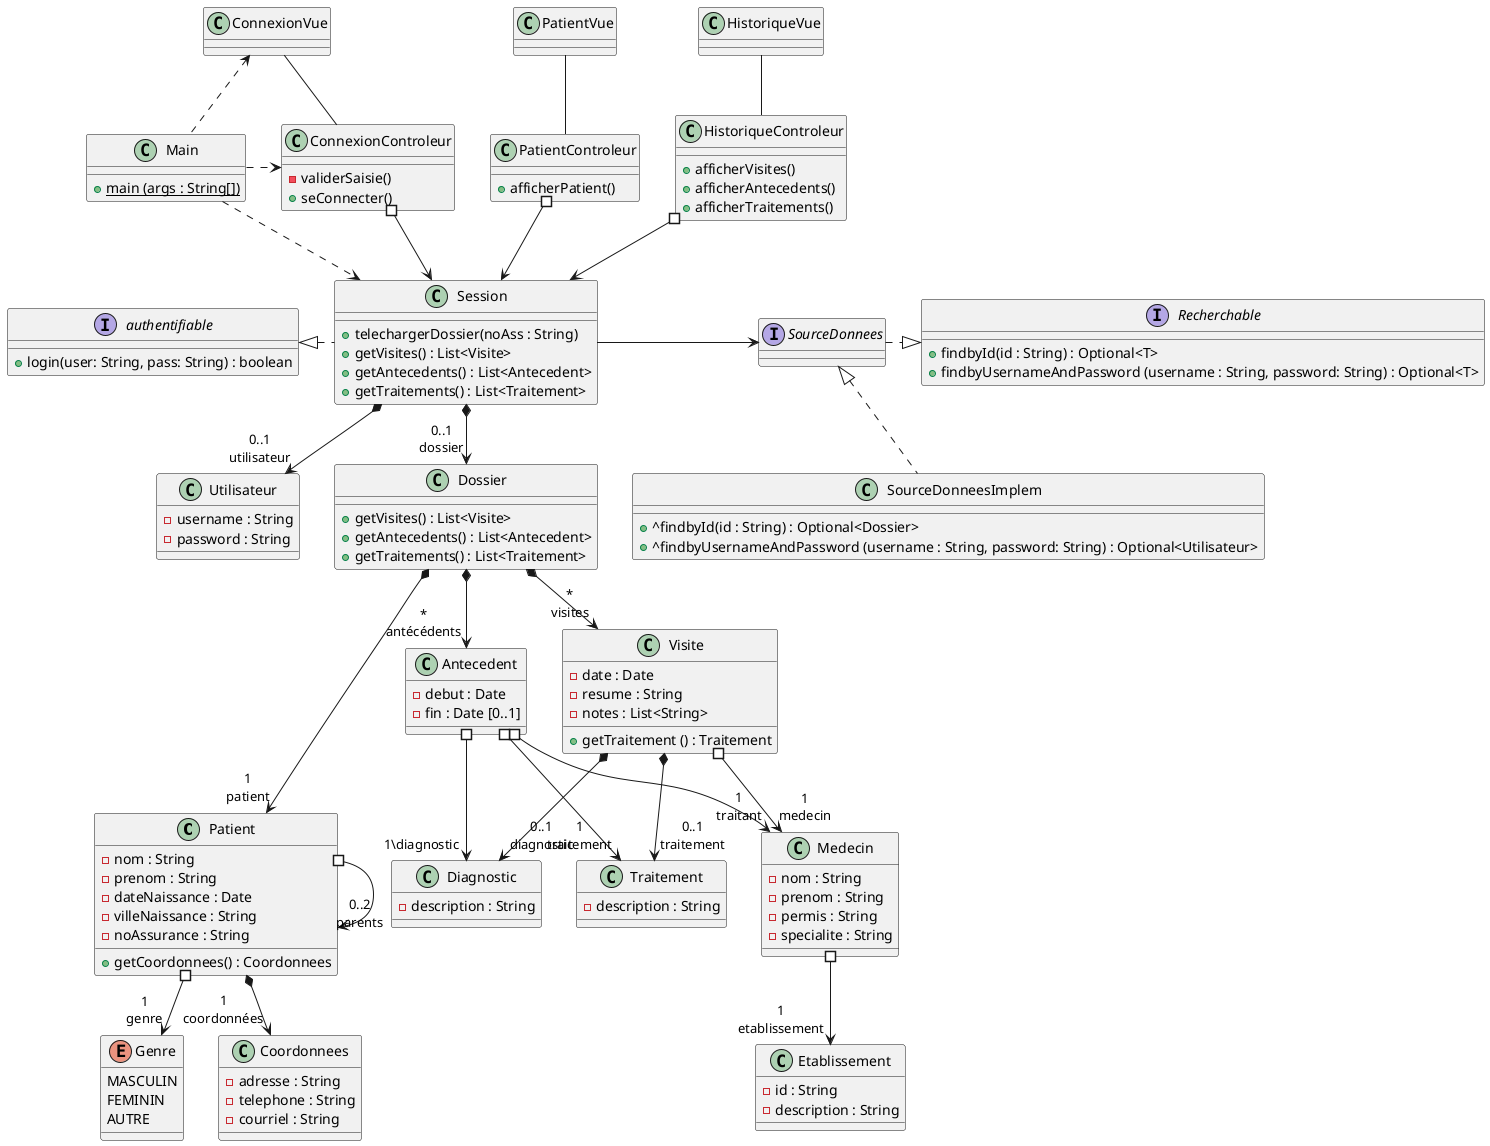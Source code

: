@startuml

class Patient {
    - nom : String 
    - prenom : String
    - dateNaissance : Date 
    - villeNaissance : String
    - noAssurance : String
    + getCoordonnees() : Coordonnees
}

class Coordonnees {
    - adresse : String
    - telephone : String
    - courriel : String
}

enum Genre {
    MASCULIN
    FEMININ
    AUTRE
}

class Dossier {
    + getVisites() : List<Visite>
    + getAntecedents() : List<Antecedent>
    + getTraitements() : List<Traitement>
}

class Visite {
    - date : Date
    - resume : String
    - notes : List<String>
    + getTraitement () : Traitement
}

class Antecedent {
    - debut : Date
    - fin : Date [0..1]
}

class Diagnostic {
    - description : String
}

class Traitement {
    - description : String
}

class Medecin {
    - nom : String 
    - prenom : String
    - permis : String
    - specialite : String
}

class Etablissement {
    - id : String
    - description : String
}

class Utilisateur { 
    - username : String 
    - password : String 
    } 

Interface SourceDonnees {
    
}

interface Recherchable {
    + findbyId(id : String) : Optional<T>
    + findbyUsernameAndPassword (username : String, password: String) : Optional<T>
}

class SourceDonneesImplem {
    + ^findbyId(id : String) : Optional<Dossier>
    + ^findbyUsernameAndPassword (username : String, password: String) : Optional<Utilisateur>
}

class Session {
    + telechargerDossier(noAss : String)
    + getVisites() : List<Visite>
    + getAntecedents() : List<Antecedent>
    + getTraitements() : List<Traitement>
}

interface authentifiable {
    + login(user: String, pass: String) : boolean
}

class ConnexionVue {
}

class ConnexionControleur {
    - validerSaisie()
    + seConnecter()
}

class PatientVue{

}

class HistoriqueVue {

}

class PatientControleur {
    + afficherPatient()
}

class HistoriqueControleur {
    + afficherVisites()
    + afficherAntecedents()
    + afficherTraitements()
}

class Main {
    + {static} main (args : String[])
}

Patient *--> "1\ncoordonnées" Coordonnees
Patient #--> "0..2\nparents" Patient
Patient #--> "1\ngenre" Genre

Dossier *--> "*\nvisites" Visite
Dossier *--> "*\nantécédents" Antecedent
Dossier *---> "1\npatient" Patient

Visite *--> "0..1\ndiagnostic" Diagnostic
Visite *--> "0..1\ntraitement" Traitement
Visite #--> "1\nmedecin" Medecin

Antecedent #--> "1\ntraitant" Medecin
Antecedent #--> "1\diagnostic" Diagnostic
Antecedent #--> "1\ntraitement" Traitement

Medecin #--> "1\netablissement" Etablissement

Session *--> "0..1\ndossier" Dossier

Session -> SourceDonnees

Session *--> "0..1\nutilisateur" Utilisateur 
Session .l.|> authentifiable

SourceDonnees  .|> Recherchable
SourceDonnees <|.. SourceDonneesImplem

ConnexionVue -- ConnexionControleur
PatientVue --PatientControleur
HistoriqueVue -- HistoriqueControleur 

ConnexionControleur #--> Session
PatientControleur #--> Session
HistoriqueControleur #--> Session


ConnexionVue <.. Main
Main .> ConnexionControleur
Main ..> Session

@enduml